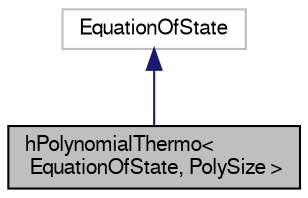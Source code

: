 digraph "hPolynomialThermo&lt; EquationOfState, PolySize &gt;"
{
  bgcolor="transparent";
  edge [fontname="FreeSans",fontsize="10",labelfontname="FreeSans",labelfontsize="10"];
  node [fontname="FreeSans",fontsize="10",shape=record];
  Node2 [label="hPolynomialThermo\<\l EquationOfState, PolySize \>",height=0.2,width=0.4,color="black", fillcolor="grey75", style="filled", fontcolor="black"];
  Node3 -> Node2 [dir="back",color="midnightblue",fontsize="10",style="solid",fontname="FreeSans"];
  Node3 [label="EquationOfState",height=0.2,width=0.4,color="grey75"];
}
